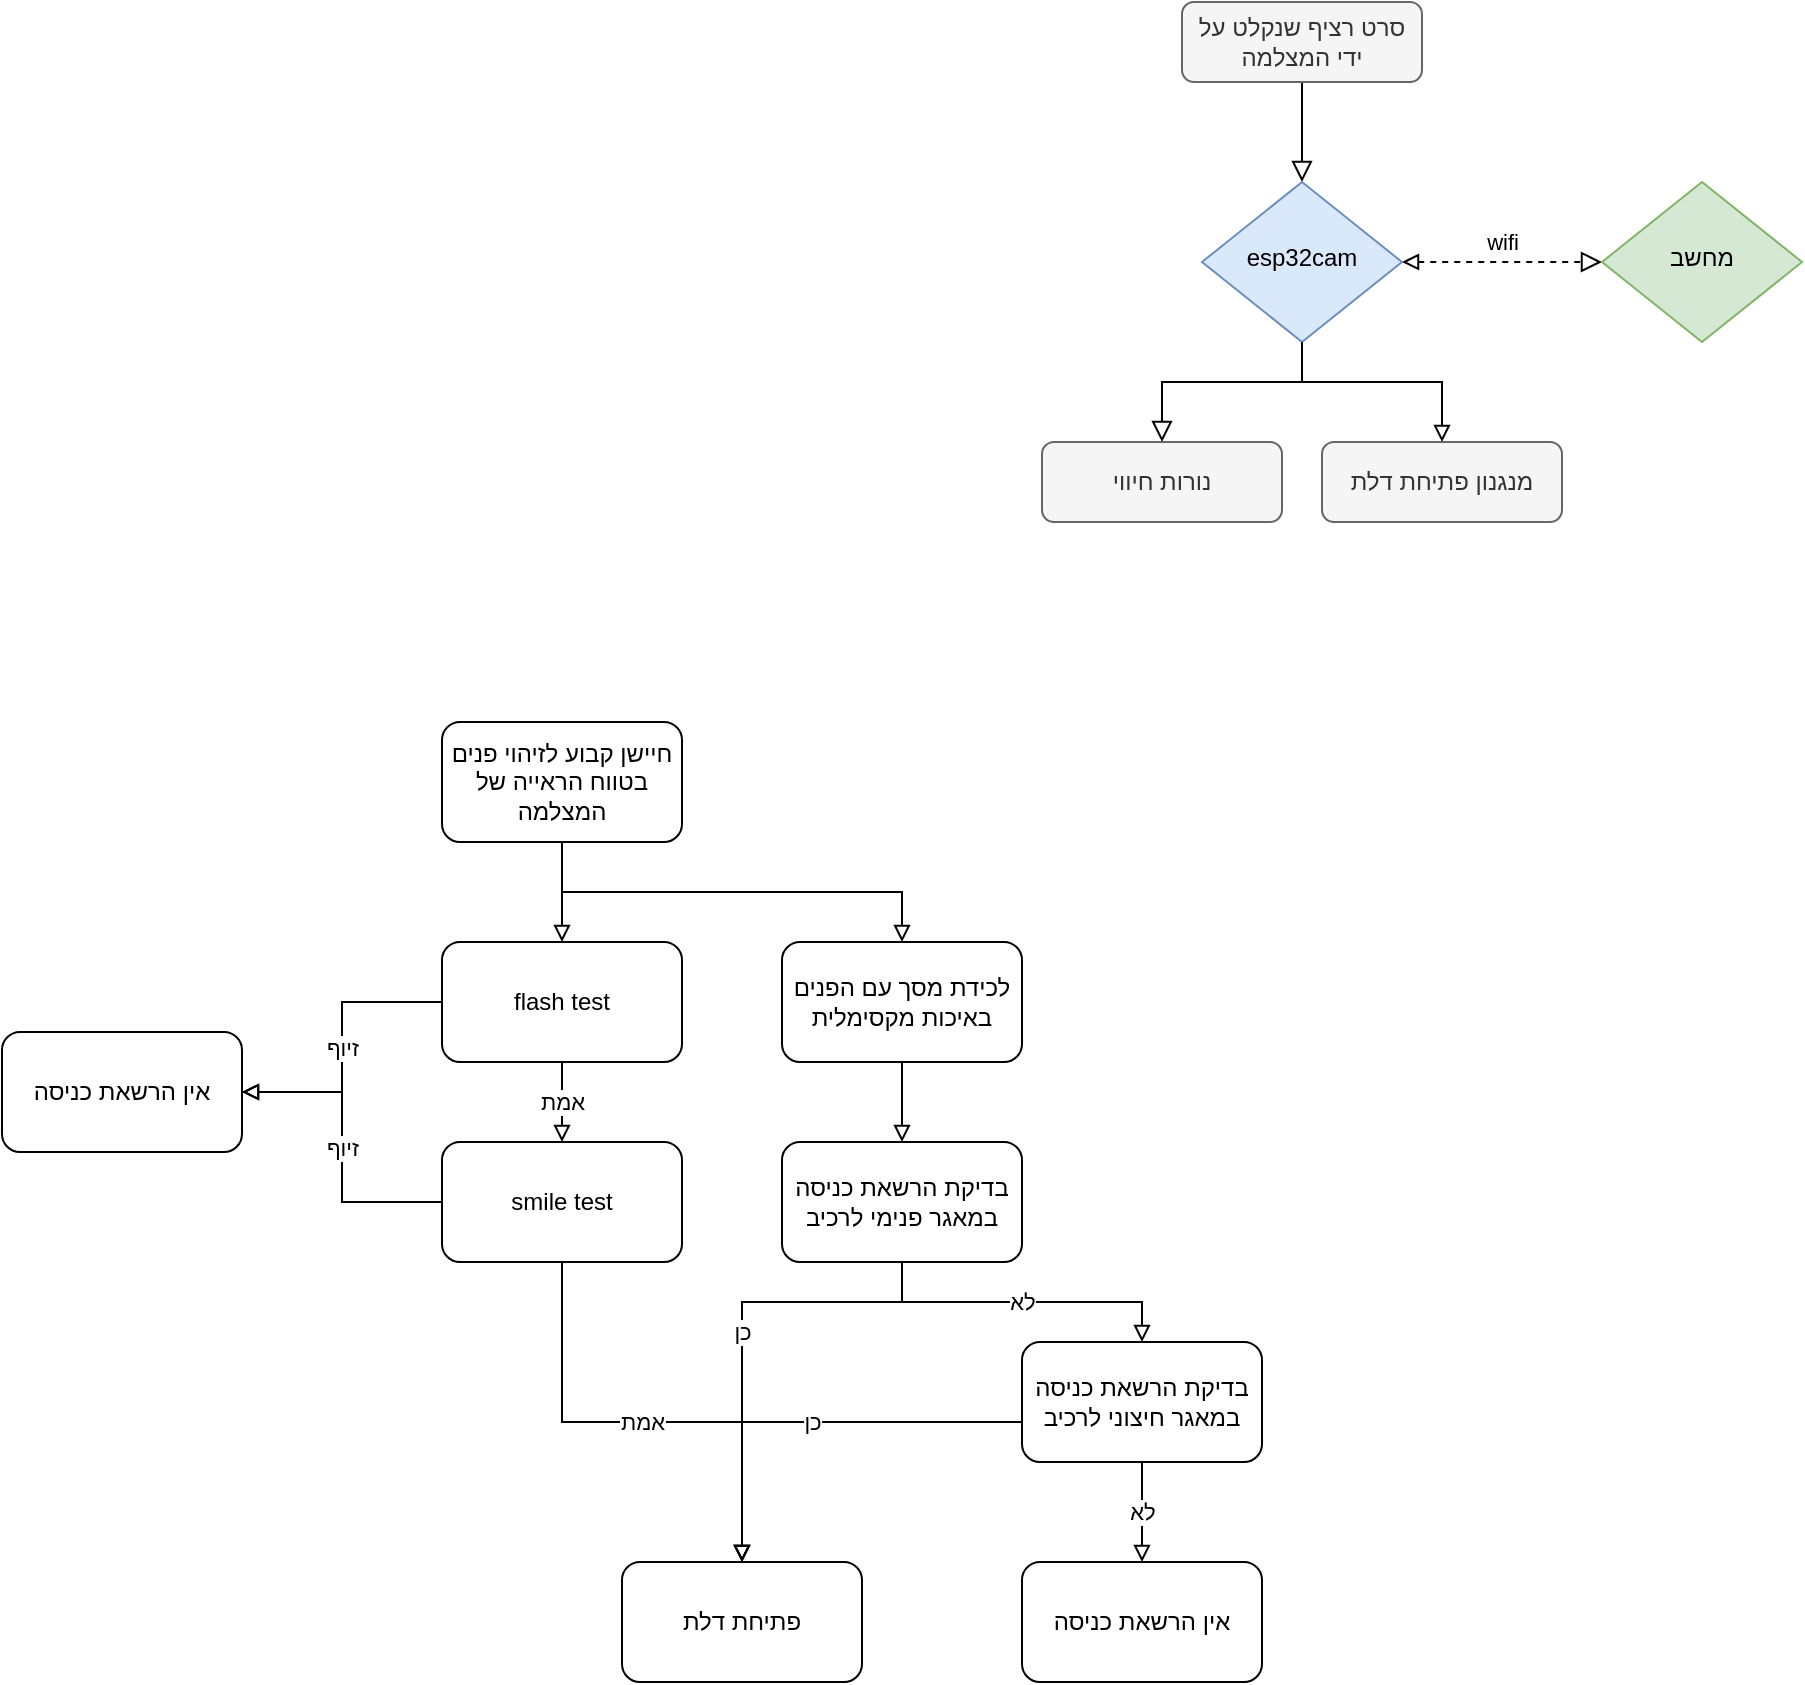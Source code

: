 <mxfile version="20.5.3" type="device"><diagram id="C5RBs43oDa-KdzZeNtuy" name="Page-1"><mxGraphModel dx="2127" dy="641" grid="1" gridSize="10" guides="1" tooltips="1" connect="1" arrows="1" fold="1" page="1" pageScale="1" pageWidth="827" pageHeight="1169" math="0" shadow="0"><root><mxCell id="WIyWlLk6GJQsqaUBKTNV-0"/><mxCell id="WIyWlLk6GJQsqaUBKTNV-1" parent="WIyWlLk6GJQsqaUBKTNV-0"/><mxCell id="WIyWlLk6GJQsqaUBKTNV-2" value="" style="rounded=0;html=1;jettySize=auto;orthogonalLoop=1;fontSize=11;endArrow=block;endFill=0;endSize=8;strokeWidth=1;shadow=0;labelBackgroundColor=none;edgeStyle=orthogonalEdgeStyle;" parent="WIyWlLk6GJQsqaUBKTNV-1" source="WIyWlLk6GJQsqaUBKTNV-3" target="WIyWlLk6GJQsqaUBKTNV-6" edge="1"><mxGeometry relative="1" as="geometry"/></mxCell><mxCell id="WIyWlLk6GJQsqaUBKTNV-3" value="סרט רציף שנקלט על ידי המצלמה" style="rounded=1;whiteSpace=wrap;html=1;fontSize=12;glass=0;strokeWidth=1;shadow=0;fillColor=#f5f5f5;fontColor=#333333;strokeColor=#666666;" parent="WIyWlLk6GJQsqaUBKTNV-1" vertex="1"><mxGeometry x="390" y="70" width="120" height="40" as="geometry"/></mxCell><mxCell id="WIyWlLk6GJQsqaUBKTNV-4" value="" style="rounded=0;html=1;jettySize=auto;orthogonalLoop=1;fontSize=11;endArrow=block;endFill=0;endSize=8;strokeWidth=1;shadow=0;labelBackgroundColor=none;edgeStyle=orthogonalEdgeStyle;entryX=0.5;entryY=0;entryDx=0;entryDy=0;" parent="WIyWlLk6GJQsqaUBKTNV-1" source="WIyWlLk6GJQsqaUBKTNV-6" target="WIyWlLk6GJQsqaUBKTNV-12" edge="1"><mxGeometry y="20" relative="1" as="geometry"><mxPoint as="offset"/><mxPoint x="380" y="280" as="targetPoint"/><Array as="points"><mxPoint x="450" y="260"/><mxPoint x="380" y="260"/></Array></mxGeometry></mxCell><mxCell id="WIyWlLk6GJQsqaUBKTNV-5" value="wifi" style="edgeStyle=orthogonalEdgeStyle;rounded=0;html=1;jettySize=auto;orthogonalLoop=1;fontSize=11;endArrow=block;endFill=0;endSize=8;strokeWidth=1;shadow=0;labelBackgroundColor=none;startArrow=block;startFill=0;entryX=0;entryY=0.5;entryDx=0;entryDy=0;dashed=1;" parent="WIyWlLk6GJQsqaUBKTNV-1" source="WIyWlLk6GJQsqaUBKTNV-6" target="7quVqTVk9GSyofwjFRnD-0" edge="1"><mxGeometry y="10" relative="1" as="geometry"><mxPoint as="offset"/><mxPoint x="550" y="200" as="targetPoint"/></mxGeometry></mxCell><mxCell id="WIyWlLk6GJQsqaUBKTNV-6" value="esp32cam" style="rhombus;whiteSpace=wrap;html=1;shadow=0;fontFamily=Helvetica;fontSize=12;align=center;strokeWidth=1;spacing=6;spacingTop=-4;fillColor=#dae8fc;strokeColor=#6c8ebf;" parent="WIyWlLk6GJQsqaUBKTNV-1" vertex="1"><mxGeometry x="400" y="160" width="100" height="80" as="geometry"/></mxCell><mxCell id="WIyWlLk6GJQsqaUBKTNV-12" value="&lt;div&gt;נורות חיווי&lt;/div&gt;" style="rounded=1;whiteSpace=wrap;html=1;fontSize=12;glass=0;strokeWidth=1;shadow=0;fillColor=#f5f5f5;fontColor=#333333;strokeColor=#666666;" parent="WIyWlLk6GJQsqaUBKTNV-1" vertex="1"><mxGeometry x="320" y="290" width="120" height="40" as="geometry"/></mxCell><mxCell id="7quVqTVk9GSyofwjFRnD-0" value="מחשב" style="rhombus;whiteSpace=wrap;html=1;shadow=0;fontFamily=Helvetica;fontSize=12;align=center;strokeWidth=1;spacing=6;spacingTop=-4;fillColor=#d5e8d4;strokeColor=#82b366;" vertex="1" parent="WIyWlLk6GJQsqaUBKTNV-1"><mxGeometry x="600" y="160" width="100" height="80" as="geometry"/></mxCell><mxCell id="7quVqTVk9GSyofwjFRnD-2" style="edgeStyle=orthogonalEdgeStyle;rounded=0;orthogonalLoop=1;jettySize=auto;html=1;entryX=0.5;entryY=1;entryDx=0;entryDy=0;endArrow=none;endFill=0;startArrow=block;startFill=0;" edge="1" parent="WIyWlLk6GJQsqaUBKTNV-1" source="7quVqTVk9GSyofwjFRnD-1" target="WIyWlLk6GJQsqaUBKTNV-6"><mxGeometry relative="1" as="geometry"><mxPoint x="450" y="260" as="targetPoint"/><Array as="points"><mxPoint x="520" y="260"/><mxPoint x="450" y="260"/></Array></mxGeometry></mxCell><mxCell id="7quVqTVk9GSyofwjFRnD-1" value="מנגנון פתיחת דלת" style="rounded=1;whiteSpace=wrap;html=1;fontSize=12;glass=0;strokeWidth=1;shadow=0;fillColor=#f5f5f5;fontColor=#333333;strokeColor=#666666;" vertex="1" parent="WIyWlLk6GJQsqaUBKTNV-1"><mxGeometry x="460" y="290" width="120" height="40" as="geometry"/></mxCell><mxCell id="7quVqTVk9GSyofwjFRnD-12" style="edgeStyle=orthogonalEdgeStyle;rounded=0;orthogonalLoop=1;jettySize=auto;html=1;exitX=0.5;exitY=1;exitDx=0;exitDy=0;startArrow=none;startFill=0;endArrow=block;endFill=0;" edge="1" parent="WIyWlLk6GJQsqaUBKTNV-1" source="7quVqTVk9GSyofwjFRnD-3" target="7quVqTVk9GSyofwjFRnD-5"><mxGeometry relative="1" as="geometry"/></mxCell><mxCell id="7quVqTVk9GSyofwjFRnD-13" style="edgeStyle=orthogonalEdgeStyle;rounded=0;orthogonalLoop=1;jettySize=auto;html=1;exitX=0.5;exitY=1;exitDx=0;exitDy=0;entryX=0.5;entryY=0;entryDx=0;entryDy=0;startArrow=none;startFill=0;endArrow=block;endFill=0;" edge="1" parent="WIyWlLk6GJQsqaUBKTNV-1" source="7quVqTVk9GSyofwjFRnD-3" target="7quVqTVk9GSyofwjFRnD-4"><mxGeometry relative="1" as="geometry"/></mxCell><mxCell id="7quVqTVk9GSyofwjFRnD-3" value="חיישן קבוע לזיהוי פנים בטווח הראייה של המצלמה" style="rounded=1;whiteSpace=wrap;html=1;" vertex="1" parent="WIyWlLk6GJQsqaUBKTNV-1"><mxGeometry x="20" y="430" width="120" height="60" as="geometry"/></mxCell><mxCell id="7quVqTVk9GSyofwjFRnD-15" style="edgeStyle=orthogonalEdgeStyle;rounded=0;orthogonalLoop=1;jettySize=auto;html=1;entryX=0.5;entryY=0;entryDx=0;entryDy=0;startArrow=none;startFill=0;endArrow=block;endFill=0;" edge="1" parent="WIyWlLk6GJQsqaUBKTNV-1" source="7quVqTVk9GSyofwjFRnD-4" target="7quVqTVk9GSyofwjFRnD-6"><mxGeometry relative="1" as="geometry"/></mxCell><mxCell id="7quVqTVk9GSyofwjFRnD-4" value="לכידת מסך עם הפנים באיכות מקסימלית" style="rounded=1;whiteSpace=wrap;html=1;" vertex="1" parent="WIyWlLk6GJQsqaUBKTNV-1"><mxGeometry x="190" y="540" width="120" height="60" as="geometry"/></mxCell><mxCell id="7quVqTVk9GSyofwjFRnD-24" value="אמת" style="edgeStyle=orthogonalEdgeStyle;rounded=0;orthogonalLoop=1;jettySize=auto;html=1;startArrow=none;startFill=0;endArrow=block;endFill=0;" edge="1" parent="WIyWlLk6GJQsqaUBKTNV-1" source="7quVqTVk9GSyofwjFRnD-5" target="7quVqTVk9GSyofwjFRnD-7"><mxGeometry relative="1" as="geometry"/></mxCell><mxCell id="7quVqTVk9GSyofwjFRnD-26" value="זיוף" style="edgeStyle=orthogonalEdgeStyle;rounded=0;orthogonalLoop=1;jettySize=auto;html=1;entryX=1;entryY=0.5;entryDx=0;entryDy=0;startArrow=none;startFill=0;endArrow=block;endFill=0;" edge="1" parent="WIyWlLk6GJQsqaUBKTNV-1" source="7quVqTVk9GSyofwjFRnD-5" target="7quVqTVk9GSyofwjFRnD-25"><mxGeometry relative="1" as="geometry"/></mxCell><mxCell id="7quVqTVk9GSyofwjFRnD-5" value="flash test" style="rounded=1;whiteSpace=wrap;html=1;" vertex="1" parent="WIyWlLk6GJQsqaUBKTNV-1"><mxGeometry x="20" y="540" width="120" height="60" as="geometry"/></mxCell><mxCell id="7quVqTVk9GSyofwjFRnD-32" value="כן" style="edgeStyle=orthogonalEdgeStyle;rounded=0;orthogonalLoop=1;jettySize=auto;html=1;startArrow=none;startFill=0;endArrow=block;endFill=0;" edge="1" parent="WIyWlLk6GJQsqaUBKTNV-1" source="7quVqTVk9GSyofwjFRnD-6"><mxGeometry relative="1" as="geometry"><mxPoint x="170" y="850" as="targetPoint"/><Array as="points"><mxPoint x="250" y="720"/><mxPoint x="170" y="720"/></Array></mxGeometry></mxCell><mxCell id="7quVqTVk9GSyofwjFRnD-33" value="לא" style="edgeStyle=orthogonalEdgeStyle;rounded=0;orthogonalLoop=1;jettySize=auto;html=1;entryX=0.5;entryY=0;entryDx=0;entryDy=0;startArrow=none;startFill=0;endArrow=block;endFill=0;" edge="1" parent="WIyWlLk6GJQsqaUBKTNV-1" source="7quVqTVk9GSyofwjFRnD-6" target="7quVqTVk9GSyofwjFRnD-9"><mxGeometry relative="1" as="geometry"/></mxCell><mxCell id="7quVqTVk9GSyofwjFRnD-6" value="בדיקת הרשאת כניסה במאגר פנימי לרכיב" style="rounded=1;whiteSpace=wrap;html=1;" vertex="1" parent="WIyWlLk6GJQsqaUBKTNV-1"><mxGeometry x="190" y="640" width="120" height="60" as="geometry"/></mxCell><mxCell id="7quVqTVk9GSyofwjFRnD-28" value="זיוף" style="edgeStyle=orthogonalEdgeStyle;rounded=0;orthogonalLoop=1;jettySize=auto;html=1;exitX=0;exitY=0.5;exitDx=0;exitDy=0;entryX=1;entryY=0.5;entryDx=0;entryDy=0;startArrow=none;startFill=0;endArrow=block;endFill=0;" edge="1" parent="WIyWlLk6GJQsqaUBKTNV-1" source="7quVqTVk9GSyofwjFRnD-7" target="7quVqTVk9GSyofwjFRnD-25"><mxGeometry relative="1" as="geometry"/></mxCell><mxCell id="7quVqTVk9GSyofwjFRnD-34" value="אמת" style="edgeStyle=orthogonalEdgeStyle;rounded=0;orthogonalLoop=1;jettySize=auto;html=1;entryX=0.5;entryY=0;entryDx=0;entryDy=0;startArrow=none;startFill=0;endArrow=block;endFill=0;" edge="1" parent="WIyWlLk6GJQsqaUBKTNV-1" source="7quVqTVk9GSyofwjFRnD-7" target="7quVqTVk9GSyofwjFRnD-8"><mxGeometry relative="1" as="geometry"><Array as="points"><mxPoint x="80" y="780"/><mxPoint x="170" y="780"/></Array></mxGeometry></mxCell><mxCell id="7quVqTVk9GSyofwjFRnD-7" value="smile test" style="rounded=1;whiteSpace=wrap;html=1;" vertex="1" parent="WIyWlLk6GJQsqaUBKTNV-1"><mxGeometry x="20" y="640" width="120" height="60" as="geometry"/></mxCell><mxCell id="7quVqTVk9GSyofwjFRnD-8" value="פתיחת דלת" style="rounded=1;whiteSpace=wrap;html=1;" vertex="1" parent="WIyWlLk6GJQsqaUBKTNV-1"><mxGeometry x="110" y="850" width="120" height="60" as="geometry"/></mxCell><mxCell id="7quVqTVk9GSyofwjFRnD-19" value="לא" style="edgeStyle=orthogonalEdgeStyle;rounded=0;orthogonalLoop=1;jettySize=auto;html=1;startArrow=none;startFill=0;endArrow=block;endFill=0;" edge="1" parent="WIyWlLk6GJQsqaUBKTNV-1" source="7quVqTVk9GSyofwjFRnD-9" target="7quVqTVk9GSyofwjFRnD-10"><mxGeometry relative="1" as="geometry"/></mxCell><mxCell id="7quVqTVk9GSyofwjFRnD-31" value="כן" style="edgeStyle=orthogonalEdgeStyle;rounded=0;orthogonalLoop=1;jettySize=auto;html=1;startArrow=none;startFill=0;endArrow=block;endFill=0;" edge="1" parent="WIyWlLk6GJQsqaUBKTNV-1" source="7quVqTVk9GSyofwjFRnD-9" target="7quVqTVk9GSyofwjFRnD-8"><mxGeometry relative="1" as="geometry"><Array as="points"><mxPoint x="170" y="780"/></Array></mxGeometry></mxCell><mxCell id="7quVqTVk9GSyofwjFRnD-9" value="בדיקת הרשאת כניסה במאגר חיצוני לרכיב" style="rounded=1;whiteSpace=wrap;html=1;" vertex="1" parent="WIyWlLk6GJQsqaUBKTNV-1"><mxGeometry x="310" y="740" width="120" height="60" as="geometry"/></mxCell><mxCell id="7quVqTVk9GSyofwjFRnD-10" value="אין הרשאת כניסה" style="rounded=1;whiteSpace=wrap;html=1;" vertex="1" parent="WIyWlLk6GJQsqaUBKTNV-1"><mxGeometry x="310" y="850" width="120" height="60" as="geometry"/></mxCell><mxCell id="7quVqTVk9GSyofwjFRnD-25" value="אין הרשאת כניסה" style="rounded=1;whiteSpace=wrap;html=1;" vertex="1" parent="WIyWlLk6GJQsqaUBKTNV-1"><mxGeometry x="-200" y="585" width="120" height="60" as="geometry"/></mxCell></root></mxGraphModel></diagram></mxfile>
